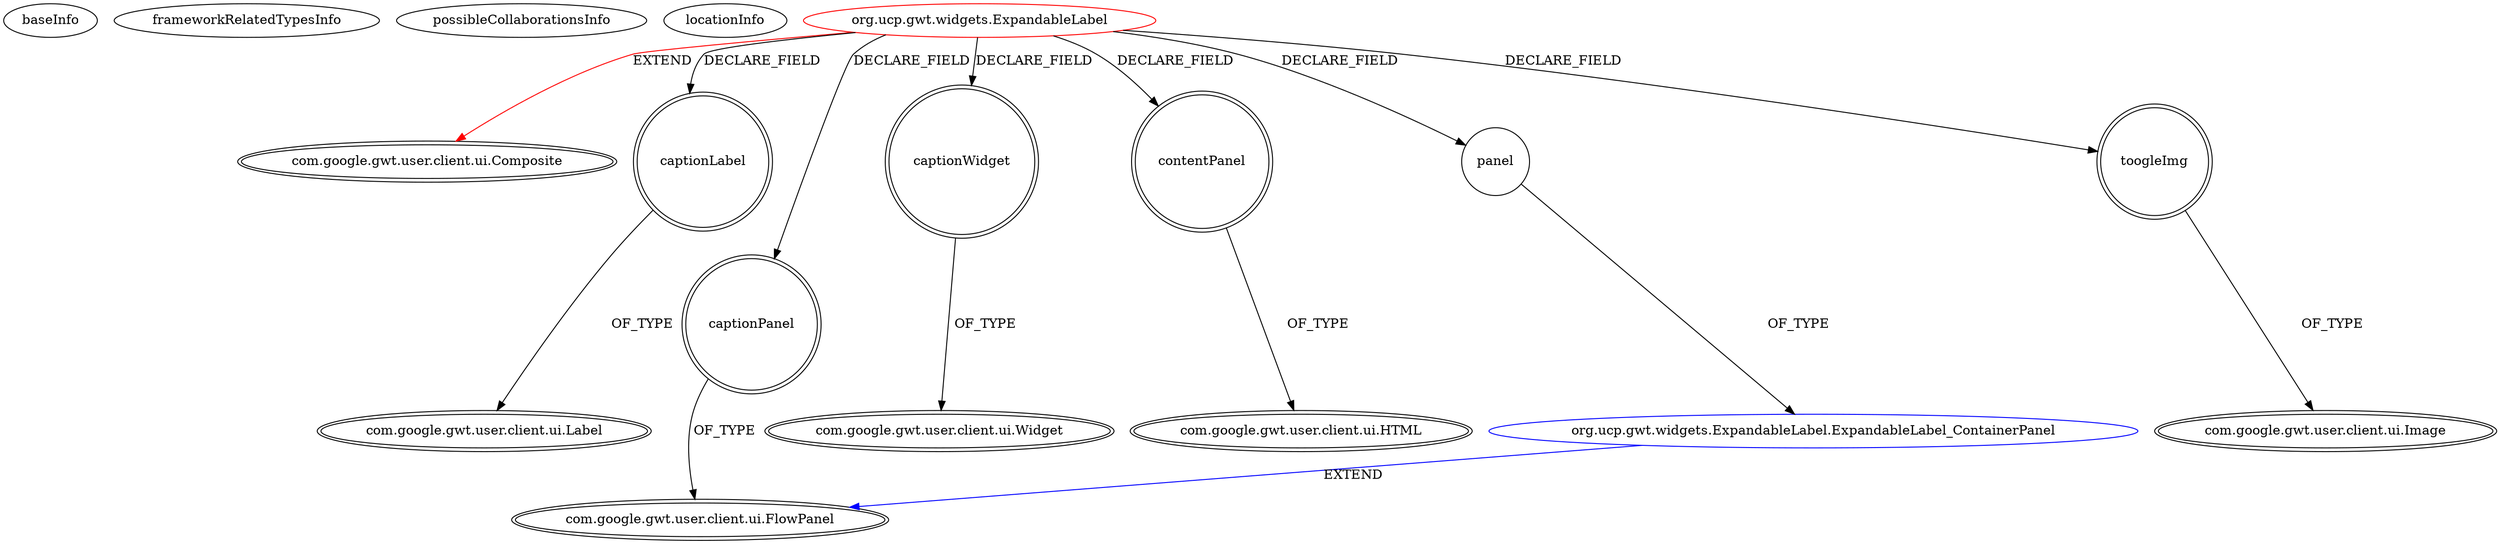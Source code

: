 digraph {
baseInfo[graphId=2989,category="extension_graph",isAnonymous=false,possibleRelation=true]
frameworkRelatedTypesInfo[0="com.google.gwt.user.client.ui.Composite"]
possibleCollaborationsInfo[0="2989~FIELD_DECLARATION-~com.google.gwt.user.client.ui.Composite ~com.google.gwt.user.client.ui.FlowPanel ~false~false"]
locationInfo[projectName="hmiguellima-ugat",filePath="/hmiguellima-ugat/ugat-master/src/org/ucp/gwt/widgets/ExpandableLabel.java",contextSignature="ExpandableLabel",graphId="2989"]
0[label="org.ucp.gwt.widgets.ExpandableLabel",vertexType="ROOT_CLIENT_CLASS_DECLARATION",isFrameworkType=false,color=red]
1[label="com.google.gwt.user.client.ui.Composite",vertexType="FRAMEWORK_CLASS_TYPE",isFrameworkType=true,peripheries=2]
2[label="captionLabel",vertexType="FIELD_DECLARATION",isFrameworkType=true,peripheries=2,shape=circle]
3[label="com.google.gwt.user.client.ui.Label",vertexType="FRAMEWORK_CLASS_TYPE",isFrameworkType=true,peripheries=2]
4[label="captionPanel",vertexType="FIELD_DECLARATION",isFrameworkType=true,peripheries=2,shape=circle]
5[label="com.google.gwt.user.client.ui.FlowPanel",vertexType="FRAMEWORK_CLASS_TYPE",isFrameworkType=true,peripheries=2]
6[label="captionWidget",vertexType="FIELD_DECLARATION",isFrameworkType=true,peripheries=2,shape=circle]
7[label="com.google.gwt.user.client.ui.Widget",vertexType="FRAMEWORK_CLASS_TYPE",isFrameworkType=true,peripheries=2]
8[label="contentPanel",vertexType="FIELD_DECLARATION",isFrameworkType=true,peripheries=2,shape=circle]
9[label="com.google.gwt.user.client.ui.HTML",vertexType="FRAMEWORK_CLASS_TYPE",isFrameworkType=true,peripheries=2]
10[label="panel",vertexType="FIELD_DECLARATION",isFrameworkType=false,shape=circle]
11[label="org.ucp.gwt.widgets.ExpandableLabel.ExpandableLabel_ContainerPanel",vertexType="REFERENCE_CLIENT_CLASS_DECLARATION",isFrameworkType=false,color=blue]
13[label="toogleImg",vertexType="FIELD_DECLARATION",isFrameworkType=true,peripheries=2,shape=circle]
14[label="com.google.gwt.user.client.ui.Image",vertexType="FRAMEWORK_CLASS_TYPE",isFrameworkType=true,peripheries=2]
0->1[label="EXTEND",color=red]
0->2[label="DECLARE_FIELD"]
2->3[label="OF_TYPE"]
0->4[label="DECLARE_FIELD"]
4->5[label="OF_TYPE"]
0->6[label="DECLARE_FIELD"]
6->7[label="OF_TYPE"]
0->8[label="DECLARE_FIELD"]
8->9[label="OF_TYPE"]
0->10[label="DECLARE_FIELD"]
11->5[label="EXTEND",color=blue]
10->11[label="OF_TYPE"]
0->13[label="DECLARE_FIELD"]
13->14[label="OF_TYPE"]
}

